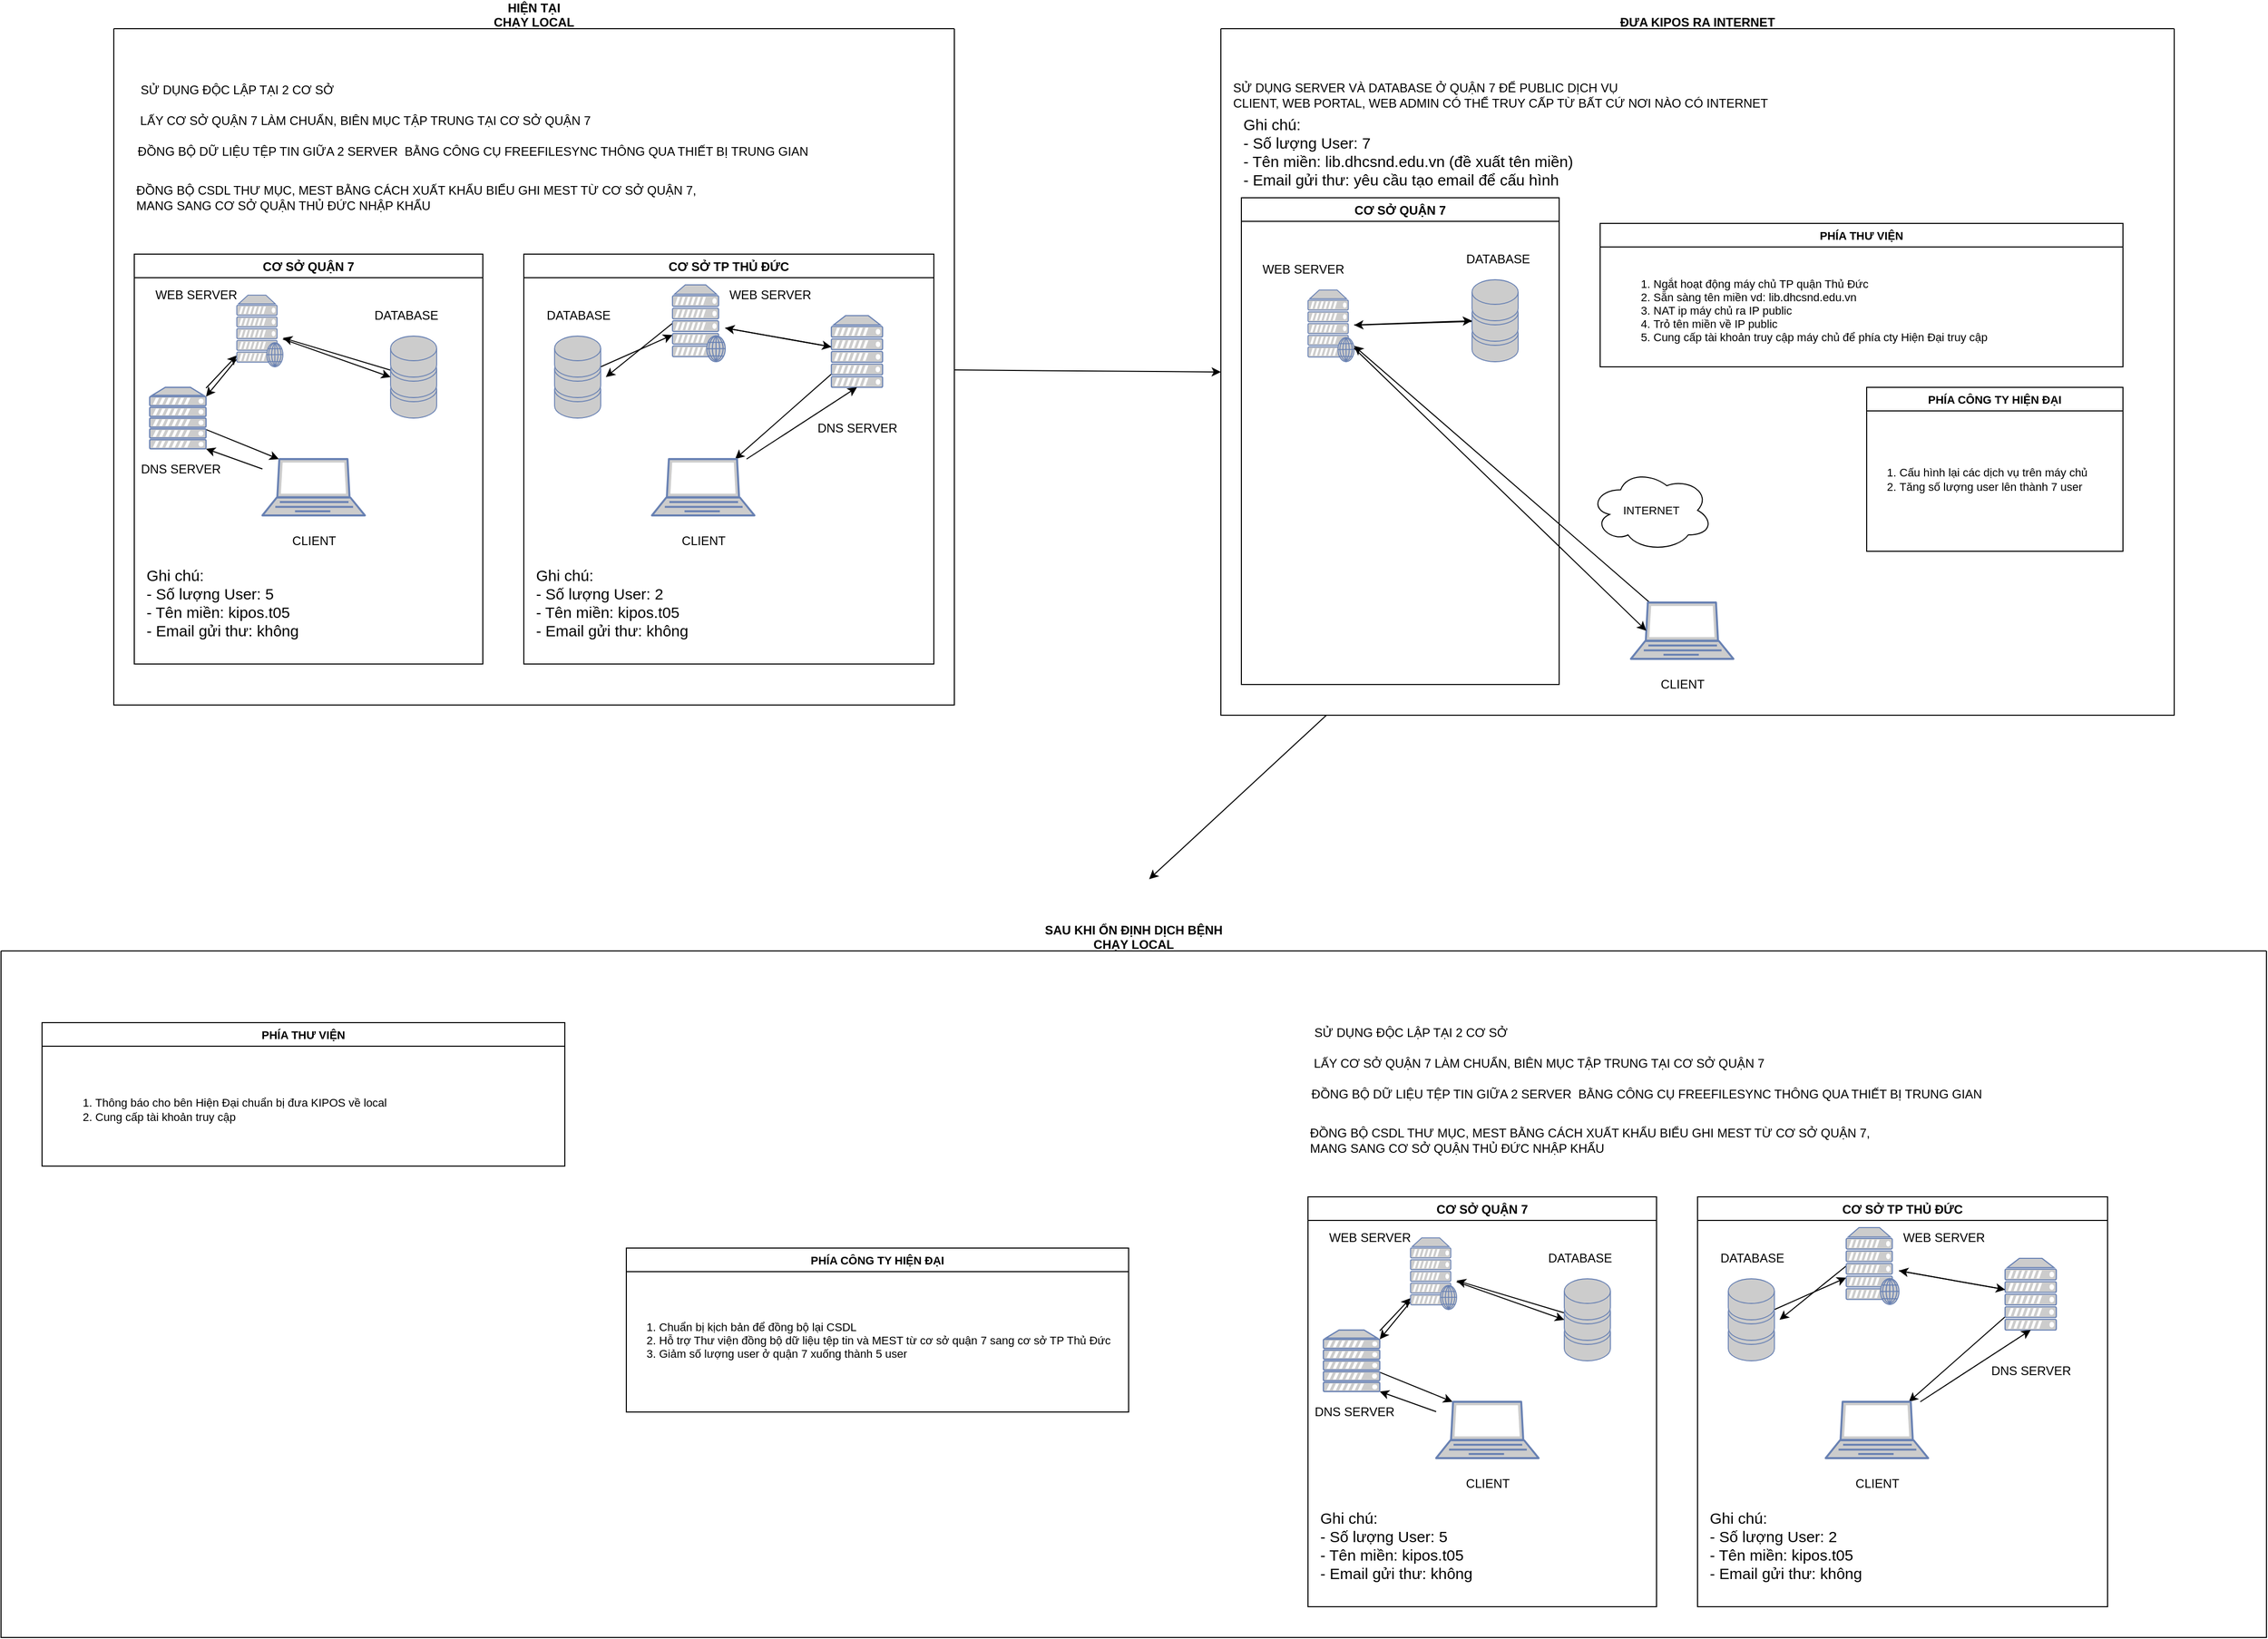 <mxfile version="14.9.0" type="github">
  <diagram name="Page-1" id="2a216829-ef6e-dabb-86c1-c78162f3ba2b">
    <mxGraphModel dx="1730" dy="965" grid="1" gridSize="10" guides="1" tooltips="1" connect="1" arrows="1" fold="1" page="1" pageScale="1" pageWidth="2336" pageHeight="1654" background="none" math="0" shadow="0">
      <root>
        <mxCell id="0" />
        <mxCell id="1" parent="0" />
        <mxCell id="NUjjfqa_huzqdR6QL24O-115" style="edgeStyle=none;rounded=0;orthogonalLoop=1;jettySize=auto;html=1;fontSize=11;entryX=0;entryY=0.5;entryDx=0;entryDy=0;" edge="1" parent="1" source="NUjjfqa_huzqdR6QL24O-2" target="NUjjfqa_huzqdR6QL24O-3">
          <mxGeometry relative="1" as="geometry">
            <mxPoint x="1170" y="530" as="targetPoint" />
          </mxGeometry>
        </mxCell>
        <mxCell id="NUjjfqa_huzqdR6QL24O-2" value="HIỆN TẠI&#xa;CHẠY LOCAL&#xa;&#xa;" style="swimlane;startSize=0;" vertex="1" parent="1">
          <mxGeometry x="140" y="70" width="820" height="660" as="geometry" />
        </mxCell>
        <mxCell id="NUjjfqa_huzqdR6QL24O-6" value="CƠ SỞ QUẬN 7" style="swimlane;" vertex="1" parent="NUjjfqa_huzqdR6QL24O-2">
          <mxGeometry x="20" y="220" width="340" height="400" as="geometry" />
        </mxCell>
        <mxCell id="NUjjfqa_huzqdR6QL24O-15" style="edgeStyle=none;rounded=0;orthogonalLoop=1;jettySize=auto;html=1;" edge="1" parent="NUjjfqa_huzqdR6QL24O-6" source="NUjjfqa_huzqdR6QL24O-9" target="NUjjfqa_huzqdR6QL24O-36">
          <mxGeometry relative="1" as="geometry" />
        </mxCell>
        <mxCell id="NUjjfqa_huzqdR6QL24O-9" value="" style="fontColor=#0066CC;verticalAlign=top;verticalLabelPosition=bottom;labelPosition=center;align=center;html=1;outlineConnect=0;fillColor=#CCCCCC;strokeColor=#6881B3;gradientColor=none;gradientDirection=north;strokeWidth=2;shape=mxgraph.networks.storage;" vertex="1" parent="NUjjfqa_huzqdR6QL24O-6">
          <mxGeometry x="250" y="80" width="45" height="80" as="geometry" />
        </mxCell>
        <mxCell id="NUjjfqa_huzqdR6QL24O-14" style="edgeStyle=none;rounded=0;orthogonalLoop=1;jettySize=auto;html=1;entryX=0;entryY=0.5;entryDx=0;entryDy=0;entryPerimeter=0;" edge="1" parent="NUjjfqa_huzqdR6QL24O-6" source="NUjjfqa_huzqdR6QL24O-36" target="NUjjfqa_huzqdR6QL24O-9">
          <mxGeometry relative="1" as="geometry" />
        </mxCell>
        <mxCell id="NUjjfqa_huzqdR6QL24O-16" style="edgeStyle=none;rounded=0;orthogonalLoop=1;jettySize=auto;html=1;entryX=0.16;entryY=0;entryDx=0;entryDy=0;entryPerimeter=0;" edge="1" parent="NUjjfqa_huzqdR6QL24O-6" source="NUjjfqa_huzqdR6QL24O-11" target="NUjjfqa_huzqdR6QL24O-13">
          <mxGeometry relative="1" as="geometry" />
        </mxCell>
        <mxCell id="NUjjfqa_huzqdR6QL24O-37" style="edgeStyle=none;rounded=0;orthogonalLoop=1;jettySize=auto;html=1;" edge="1" parent="NUjjfqa_huzqdR6QL24O-6" source="NUjjfqa_huzqdR6QL24O-11" target="NUjjfqa_huzqdR6QL24O-36">
          <mxGeometry relative="1" as="geometry" />
        </mxCell>
        <mxCell id="NUjjfqa_huzqdR6QL24O-11" value="" style="fontColor=#0066CC;verticalAlign=top;verticalLabelPosition=bottom;labelPosition=center;align=center;html=1;outlineConnect=0;fillColor=#CCCCCC;strokeColor=#6881B3;gradientColor=none;gradientDirection=north;strokeWidth=2;shape=mxgraph.networks.server;" vertex="1" parent="NUjjfqa_huzqdR6QL24O-6">
          <mxGeometry x="15" y="130" width="55" height="60" as="geometry" />
        </mxCell>
        <mxCell id="NUjjfqa_huzqdR6QL24O-17" style="edgeStyle=none;rounded=0;orthogonalLoop=1;jettySize=auto;html=1;entryX=1;entryY=1;entryDx=0;entryDy=0;entryPerimeter=0;" edge="1" parent="NUjjfqa_huzqdR6QL24O-6" source="NUjjfqa_huzqdR6QL24O-13" target="NUjjfqa_huzqdR6QL24O-11">
          <mxGeometry relative="1" as="geometry" />
        </mxCell>
        <mxCell id="NUjjfqa_huzqdR6QL24O-13" value="" style="fontColor=#0066CC;verticalAlign=top;verticalLabelPosition=bottom;labelPosition=center;align=center;html=1;outlineConnect=0;fillColor=#CCCCCC;strokeColor=#6881B3;gradientColor=none;gradientDirection=north;strokeWidth=2;shape=mxgraph.networks.laptop;" vertex="1" parent="NUjjfqa_huzqdR6QL24O-6">
          <mxGeometry x="125" y="200" width="100" height="55" as="geometry" />
        </mxCell>
        <mxCell id="NUjjfqa_huzqdR6QL24O-18" value="DNS SERVER" style="text;html=1;align=center;verticalAlign=middle;resizable=0;points=[];autosize=1;strokeColor=none;" vertex="1" parent="NUjjfqa_huzqdR6QL24O-6">
          <mxGeometry y="200" width="90" height="20" as="geometry" />
        </mxCell>
        <mxCell id="NUjjfqa_huzqdR6QL24O-19" value="DATABASE" style="text;html=1;align=center;verticalAlign=middle;resizable=0;points=[];autosize=1;strokeColor=none;" vertex="1" parent="NUjjfqa_huzqdR6QL24O-6">
          <mxGeometry x="225" y="50" width="80" height="20" as="geometry" />
        </mxCell>
        <mxCell id="NUjjfqa_huzqdR6QL24O-20" value="CLIENT" style="text;html=1;align=center;verticalAlign=middle;resizable=0;points=[];autosize=1;strokeColor=none;" vertex="1" parent="NUjjfqa_huzqdR6QL24O-6">
          <mxGeometry x="145" y="270" width="60" height="20" as="geometry" />
        </mxCell>
        <mxCell id="NUjjfqa_huzqdR6QL24O-21" value="&lt;font style=&quot;font-size: 15px&quot;&gt;Ghi chú:&lt;br&gt;- Số lượng User: 5&lt;br&gt;- Tên miền: kipos.t05&lt;br&gt;- Email gửi thư: không&lt;/font&gt;" style="text;html=1;align=left;verticalAlign=middle;resizable=0;points=[];autosize=1;strokeColor=none;" vertex="1" parent="NUjjfqa_huzqdR6QL24O-6">
          <mxGeometry x="10" y="310" width="160" height="60" as="geometry" />
        </mxCell>
        <mxCell id="NUjjfqa_huzqdR6QL24O-38" style="edgeStyle=none;rounded=0;orthogonalLoop=1;jettySize=auto;html=1;entryX=1;entryY=0.15;entryDx=0;entryDy=0;entryPerimeter=0;" edge="1" parent="NUjjfqa_huzqdR6QL24O-6" source="NUjjfqa_huzqdR6QL24O-36" target="NUjjfqa_huzqdR6QL24O-11">
          <mxGeometry relative="1" as="geometry" />
        </mxCell>
        <mxCell id="NUjjfqa_huzqdR6QL24O-36" value="" style="fontColor=#0066CC;verticalAlign=top;verticalLabelPosition=bottom;labelPosition=center;align=center;html=1;outlineConnect=0;fillColor=#CCCCCC;strokeColor=#6881B3;gradientColor=none;gradientDirection=north;strokeWidth=2;shape=mxgraph.networks.web_server;" vertex="1" parent="NUjjfqa_huzqdR6QL24O-6">
          <mxGeometry x="100" y="40" width="45" height="70" as="geometry" />
        </mxCell>
        <mxCell id="NUjjfqa_huzqdR6QL24O-39" value="WEB SERVER" style="text;html=1;align=center;verticalAlign=middle;resizable=0;points=[];autosize=1;strokeColor=none;" vertex="1" parent="NUjjfqa_huzqdR6QL24O-6">
          <mxGeometry x="10" y="30" width="100" height="20" as="geometry" />
        </mxCell>
        <mxCell id="NUjjfqa_huzqdR6QL24O-22" value="CƠ SỞ TP THỦ ĐỨC" style="swimlane;" vertex="1" parent="NUjjfqa_huzqdR6QL24O-2">
          <mxGeometry x="400" y="220" width="400" height="400" as="geometry" />
        </mxCell>
        <mxCell id="NUjjfqa_huzqdR6QL24O-34" style="edgeStyle=none;rounded=0;orthogonalLoop=1;jettySize=auto;html=1;" edge="1" parent="NUjjfqa_huzqdR6QL24O-22" source="NUjjfqa_huzqdR6QL24O-24" target="NUjjfqa_huzqdR6QL24O-41">
          <mxGeometry relative="1" as="geometry" />
        </mxCell>
        <mxCell id="NUjjfqa_huzqdR6QL24O-24" value="" style="fontColor=#0066CC;verticalAlign=top;verticalLabelPosition=bottom;labelPosition=center;align=center;html=1;outlineConnect=0;fillColor=#CCCCCC;strokeColor=#6881B3;gradientColor=none;gradientDirection=north;strokeWidth=2;shape=mxgraph.networks.storage;" vertex="1" parent="NUjjfqa_huzqdR6QL24O-22">
          <mxGeometry x="30" y="80" width="45" height="80" as="geometry" />
        </mxCell>
        <mxCell id="NUjjfqa_huzqdR6QL24O-25" style="edgeStyle=none;rounded=0;orthogonalLoop=1;jettySize=auto;html=1;exitX=0;exitY=0.5;exitDx=0;exitDy=0;exitPerimeter=0;" edge="1" parent="NUjjfqa_huzqdR6QL24O-22" source="NUjjfqa_huzqdR6QL24O-41">
          <mxGeometry relative="1" as="geometry">
            <mxPoint x="80" y="120" as="targetPoint" />
          </mxGeometry>
        </mxCell>
        <mxCell id="NUjjfqa_huzqdR6QL24O-26" style="edgeStyle=none;rounded=0;orthogonalLoop=1;jettySize=auto;html=1;" edge="1" parent="NUjjfqa_huzqdR6QL24O-22" source="NUjjfqa_huzqdR6QL24O-27" target="NUjjfqa_huzqdR6QL24O-29">
          <mxGeometry relative="1" as="geometry" />
        </mxCell>
        <mxCell id="NUjjfqa_huzqdR6QL24O-43" style="edgeStyle=none;rounded=0;orthogonalLoop=1;jettySize=auto;html=1;" edge="1" parent="NUjjfqa_huzqdR6QL24O-22" source="NUjjfqa_huzqdR6QL24O-27" target="NUjjfqa_huzqdR6QL24O-41">
          <mxGeometry relative="1" as="geometry" />
        </mxCell>
        <mxCell id="NUjjfqa_huzqdR6QL24O-27" value="" style="fontColor=#0066CC;verticalAlign=top;verticalLabelPosition=bottom;labelPosition=center;align=center;html=1;outlineConnect=0;fillColor=#CCCCCC;strokeColor=#6881B3;gradientColor=none;gradientDirection=north;strokeWidth=2;shape=mxgraph.networks.server;" vertex="1" parent="NUjjfqa_huzqdR6QL24O-22">
          <mxGeometry x="300" y="60" width="50" height="70" as="geometry" />
        </mxCell>
        <mxCell id="NUjjfqa_huzqdR6QL24O-28" style="edgeStyle=none;rounded=0;orthogonalLoop=1;jettySize=auto;html=1;entryX=0.5;entryY=1;entryDx=0;entryDy=0;entryPerimeter=0;" edge="1" parent="NUjjfqa_huzqdR6QL24O-22" source="NUjjfqa_huzqdR6QL24O-29" target="NUjjfqa_huzqdR6QL24O-27">
          <mxGeometry relative="1" as="geometry" />
        </mxCell>
        <mxCell id="NUjjfqa_huzqdR6QL24O-29" value="" style="fontColor=#0066CC;verticalAlign=top;verticalLabelPosition=bottom;labelPosition=center;align=center;html=1;outlineConnect=0;fillColor=#CCCCCC;strokeColor=#6881B3;gradientColor=none;gradientDirection=north;strokeWidth=2;shape=mxgraph.networks.laptop;" vertex="1" parent="NUjjfqa_huzqdR6QL24O-22">
          <mxGeometry x="125" y="200" width="100" height="55" as="geometry" />
        </mxCell>
        <mxCell id="NUjjfqa_huzqdR6QL24O-30" value="DNS SERVER" style="text;html=1;align=center;verticalAlign=middle;resizable=0;points=[];autosize=1;strokeColor=none;" vertex="1" parent="NUjjfqa_huzqdR6QL24O-22">
          <mxGeometry x="280" y="160" width="90" height="20" as="geometry" />
        </mxCell>
        <mxCell id="NUjjfqa_huzqdR6QL24O-31" value="DATABASE" style="text;html=1;align=center;verticalAlign=middle;resizable=0;points=[];autosize=1;strokeColor=none;" vertex="1" parent="NUjjfqa_huzqdR6QL24O-22">
          <mxGeometry x="12.5" y="50" width="80" height="20" as="geometry" />
        </mxCell>
        <mxCell id="NUjjfqa_huzqdR6QL24O-32" value="CLIENT" style="text;html=1;align=center;verticalAlign=middle;resizable=0;points=[];autosize=1;strokeColor=none;" vertex="1" parent="NUjjfqa_huzqdR6QL24O-22">
          <mxGeometry x="145" y="270" width="60" height="20" as="geometry" />
        </mxCell>
        <mxCell id="NUjjfqa_huzqdR6QL24O-33" value="&lt;font style=&quot;font-size: 15px&quot;&gt;Ghi chú:&lt;br&gt;- Số lượng User: 2&lt;br&gt;- Tên miền: kipos.t05&lt;br&gt;- Email gửi thư: không&lt;/font&gt;" style="text;html=1;align=left;verticalAlign=middle;resizable=0;points=[];autosize=1;strokeColor=none;" vertex="1" parent="NUjjfqa_huzqdR6QL24O-22">
          <mxGeometry x="10" y="310" width="160" height="60" as="geometry" />
        </mxCell>
        <mxCell id="NUjjfqa_huzqdR6QL24O-42" style="edgeStyle=none;rounded=0;orthogonalLoop=1;jettySize=auto;html=1;" edge="1" parent="NUjjfqa_huzqdR6QL24O-22" source="NUjjfqa_huzqdR6QL24O-41" target="NUjjfqa_huzqdR6QL24O-27">
          <mxGeometry relative="1" as="geometry" />
        </mxCell>
        <mxCell id="NUjjfqa_huzqdR6QL24O-41" value="" style="fontColor=#0066CC;verticalAlign=top;verticalLabelPosition=bottom;labelPosition=center;align=center;html=1;outlineConnect=0;fillColor=#CCCCCC;strokeColor=#6881B3;gradientColor=none;gradientDirection=north;strokeWidth=2;shape=mxgraph.networks.web_server;" vertex="1" parent="NUjjfqa_huzqdR6QL24O-22">
          <mxGeometry x="145" y="30" width="51.5" height="75" as="geometry" />
        </mxCell>
        <mxCell id="NUjjfqa_huzqdR6QL24O-44" value="WEB SERVER" style="text;html=1;align=center;verticalAlign=middle;resizable=0;points=[];autosize=1;strokeColor=none;" vertex="1" parent="NUjjfqa_huzqdR6QL24O-22">
          <mxGeometry x="190" y="30" width="100" height="20" as="geometry" />
        </mxCell>
        <mxCell id="NUjjfqa_huzqdR6QL24O-35" value="SỬ DỤNG ĐỘC LẬP TẠI 2 CƠ SỞ" style="text;html=1;align=center;verticalAlign=middle;resizable=0;points=[];autosize=1;strokeColor=none;" vertex="1" parent="NUjjfqa_huzqdR6QL24O-2">
          <mxGeometry x="20" y="50" width="200" height="20" as="geometry" />
        </mxCell>
        <mxCell id="NUjjfqa_huzqdR6QL24O-45" value="ĐỒNG BỘ DỮ LIỆU TỆP TIN GIỮA 2 SERVER&amp;nbsp; BẰNG CÔNG CỤ FREEFILESYNC THÔNG QUA THIẾT BỊ TRUNG GIAN" style="text;html=1;align=center;verticalAlign=middle;resizable=0;points=[];autosize=1;strokeColor=none;" vertex="1" parent="NUjjfqa_huzqdR6QL24O-2">
          <mxGeometry x="15" y="110" width="670" height="20" as="geometry" />
        </mxCell>
        <mxCell id="NUjjfqa_huzqdR6QL24O-49" value="LẤY CƠ SỞ QUẬN 7 LÀM CHUẨN, BIÊN MỤC TẬP TRUNG TẠI CƠ SỞ QUẬN 7" style="text;html=1;align=center;verticalAlign=middle;resizable=0;points=[];autosize=1;strokeColor=none;" vertex="1" parent="NUjjfqa_huzqdR6QL24O-2">
          <mxGeometry x="20" y="80" width="450" height="20" as="geometry" />
        </mxCell>
        <mxCell id="NUjjfqa_huzqdR6QL24O-46" value="ĐỒNG BỘ CSDL THƯ MỤC, MEST BẰNG CÁCH XUẤT KHẨU BIỂU GHI MEST TỪ CƠ SỞ QUẬN 7,&lt;br&gt;MANG SANG CƠ SỞ QUẬN THỦ ĐỨC NHẬP KHẨU" style="text;html=1;align=left;verticalAlign=middle;resizable=0;points=[];autosize=1;strokeColor=none;" vertex="1" parent="NUjjfqa_huzqdR6QL24O-2">
          <mxGeometry x="20" y="150" width="560" height="30" as="geometry" />
        </mxCell>
        <mxCell id="NUjjfqa_huzqdR6QL24O-116" style="edgeStyle=none;rounded=0;orthogonalLoop=1;jettySize=auto;html=1;fontSize=11;" edge="1" parent="1" source="NUjjfqa_huzqdR6QL24O-3">
          <mxGeometry relative="1" as="geometry">
            <mxPoint x="1150" y="900" as="targetPoint" />
          </mxGeometry>
        </mxCell>
        <mxCell id="NUjjfqa_huzqdR6QL24O-3" value="ĐƯA KIPOS RA INTERNET&#xa;" style="swimlane;startSize=0;" vertex="1" parent="1">
          <mxGeometry x="1220" y="70" width="930" height="670" as="geometry" />
        </mxCell>
        <mxCell id="NUjjfqa_huzqdR6QL24O-50" value="SỬ DỤNG SERVER VÀ DATABASE Ở QUẬN 7 ĐỂ PUBLIC DỊCH VỤ&lt;br&gt;CLIENT, WEB PORTAL, WEB ADMIN CÓ THỂ TRUY CẤP TỪ BẤT CỨ NƠI NÀO CÓ INTERNET" style="text;html=1;align=left;verticalAlign=middle;resizable=0;points=[];autosize=1;strokeColor=none;" vertex="1" parent="NUjjfqa_huzqdR6QL24O-3">
          <mxGeometry x="10" y="50" width="540" height="30" as="geometry" />
        </mxCell>
        <mxCell id="NUjjfqa_huzqdR6QL24O-51" value="CƠ SỞ QUẬN 7" style="swimlane;" vertex="1" parent="NUjjfqa_huzqdR6QL24O-3">
          <mxGeometry x="20" y="165" width="310" height="475" as="geometry" />
        </mxCell>
        <mxCell id="NUjjfqa_huzqdR6QL24O-52" style="edgeStyle=none;rounded=0;orthogonalLoop=1;jettySize=auto;html=1;" edge="1" parent="NUjjfqa_huzqdR6QL24O-51" source="NUjjfqa_huzqdR6QL24O-53" target="NUjjfqa_huzqdR6QL24O-65">
          <mxGeometry relative="1" as="geometry" />
        </mxCell>
        <mxCell id="NUjjfqa_huzqdR6QL24O-53" value="" style="fontColor=#0066CC;verticalAlign=top;verticalLabelPosition=bottom;labelPosition=center;align=center;html=1;outlineConnect=0;fillColor=#CCCCCC;strokeColor=#6881B3;gradientColor=none;gradientDirection=north;strokeWidth=2;shape=mxgraph.networks.storage;" vertex="1" parent="NUjjfqa_huzqdR6QL24O-51">
          <mxGeometry x="225" y="80" width="45" height="80" as="geometry" />
        </mxCell>
        <mxCell id="NUjjfqa_huzqdR6QL24O-54" style="edgeStyle=none;rounded=0;orthogonalLoop=1;jettySize=auto;html=1;entryX=0;entryY=0.5;entryDx=0;entryDy=0;entryPerimeter=0;" edge="1" parent="NUjjfqa_huzqdR6QL24O-51" source="NUjjfqa_huzqdR6QL24O-65" target="NUjjfqa_huzqdR6QL24O-53">
          <mxGeometry relative="1" as="geometry" />
        </mxCell>
        <mxCell id="NUjjfqa_huzqdR6QL24O-61" value="DATABASE" style="text;html=1;align=center;verticalAlign=middle;resizable=0;points=[];autosize=1;strokeColor=none;" vertex="1" parent="NUjjfqa_huzqdR6QL24O-51">
          <mxGeometry x="210" y="50" width="80" height="20" as="geometry" />
        </mxCell>
        <mxCell id="NUjjfqa_huzqdR6QL24O-65" value="" style="fontColor=#0066CC;verticalAlign=top;verticalLabelPosition=bottom;labelPosition=center;align=center;html=1;outlineConnect=0;fillColor=#CCCCCC;strokeColor=#6881B3;gradientColor=none;gradientDirection=north;strokeWidth=2;shape=mxgraph.networks.web_server;" vertex="1" parent="NUjjfqa_huzqdR6QL24O-51">
          <mxGeometry x="65" y="90" width="45" height="70" as="geometry" />
        </mxCell>
        <mxCell id="NUjjfqa_huzqdR6QL24O-66" value="WEB SERVER" style="text;html=1;align=center;verticalAlign=middle;resizable=0;points=[];autosize=1;strokeColor=none;" vertex="1" parent="NUjjfqa_huzqdR6QL24O-51">
          <mxGeometry x="10" y="60" width="100" height="20" as="geometry" />
        </mxCell>
        <mxCell id="NUjjfqa_huzqdR6QL24O-162" style="edgeStyle=none;rounded=0;orthogonalLoop=1;jettySize=auto;html=1;fontSize=11;" edge="1" parent="NUjjfqa_huzqdR6QL24O-3" source="NUjjfqa_huzqdR6QL24O-59" target="NUjjfqa_huzqdR6QL24O-65">
          <mxGeometry relative="1" as="geometry" />
        </mxCell>
        <mxCell id="NUjjfqa_huzqdR6QL24O-59" value="" style="fontColor=#0066CC;verticalAlign=top;verticalLabelPosition=bottom;labelPosition=center;align=center;html=1;outlineConnect=0;fillColor=#CCCCCC;strokeColor=#6881B3;gradientColor=none;gradientDirection=north;strokeWidth=2;shape=mxgraph.networks.laptop;" vertex="1" parent="NUjjfqa_huzqdR6QL24O-3">
          <mxGeometry x="400" y="560" width="100" height="55" as="geometry" />
        </mxCell>
        <mxCell id="NUjjfqa_huzqdR6QL24O-62" value="CLIENT" style="text;html=1;align=center;verticalAlign=middle;resizable=0;points=[];autosize=1;strokeColor=none;" vertex="1" parent="NUjjfqa_huzqdR6QL24O-3">
          <mxGeometry x="420" y="630" width="60" height="20" as="geometry" />
        </mxCell>
        <mxCell id="NUjjfqa_huzqdR6QL24O-63" value="&lt;font style=&quot;font-size: 15px&quot;&gt;Ghi chú:&lt;br&gt;- Số lượng User: 7&lt;br&gt;- Tên miền: lib.dhcsnd.edu.vn (đề xuất tên miền)&lt;br&gt;- Email gửi thư: yêu cầu tạo email để cấu hình&lt;/font&gt;" style="text;html=1;align=left;verticalAlign=middle;resizable=0;points=[];autosize=1;strokeColor=none;" vertex="1" parent="NUjjfqa_huzqdR6QL24O-3">
          <mxGeometry x="20" y="90" width="340" height="60" as="geometry" />
        </mxCell>
        <mxCell id="NUjjfqa_huzqdR6QL24O-87" value="PHÍA THƯ VIỆN" style="swimlane;fontSize=11;" vertex="1" parent="NUjjfqa_huzqdR6QL24O-3">
          <mxGeometry x="370" y="190" width="510" height="140" as="geometry" />
        </mxCell>
        <mxCell id="NUjjfqa_huzqdR6QL24O-88" value="&lt;ol&gt;&lt;li&gt;Ngắt hoạt động máy chủ TP quận Thủ Đức&lt;/li&gt;&lt;li&gt;Sẵn sàng tên miền vd: lib.dhcsnd.edu.vn&lt;/li&gt;&lt;li&gt;NAT ip máy chủ ra IP public&lt;/li&gt;&lt;li&gt;Trỏ tên miền về IP public&lt;/li&gt;&lt;li&gt;Cung cấp tài khoản truy cập máy chủ để phía cty Hiện Đại truy cập&lt;/li&gt;&lt;/ol&gt;" style="text;html=1;align=left;verticalAlign=middle;resizable=0;points=[];autosize=1;strokeColor=none;fontSize=11;" vertex="1" parent="NUjjfqa_huzqdR6QL24O-87">
          <mxGeometry x="10" y="40" width="380" height="90" as="geometry" />
        </mxCell>
        <mxCell id="NUjjfqa_huzqdR6QL24O-114" value="INTERNET" style="ellipse;shape=cloud;whiteSpace=wrap;html=1;fontSize=11;" vertex="1" parent="NUjjfqa_huzqdR6QL24O-3">
          <mxGeometry x="360" y="430" width="120" height="80" as="geometry" />
        </mxCell>
        <mxCell id="NUjjfqa_huzqdR6QL24O-110" value="PHÍA CÔNG TY HIỆN ĐẠI" style="swimlane;fontSize=11;" vertex="1" parent="NUjjfqa_huzqdR6QL24O-3">
          <mxGeometry x="630" y="350" width="250" height="160" as="geometry" />
        </mxCell>
        <mxCell id="NUjjfqa_huzqdR6QL24O-112" value="" style="group" vertex="1" connectable="0" parent="NUjjfqa_huzqdR6QL24O-110">
          <mxGeometry x="-20" y="20" width="250" height="140" as="geometry" />
        </mxCell>
        <mxCell id="NUjjfqa_huzqdR6QL24O-111" value="&lt;ol&gt;&lt;li&gt;Cấu hình lại các dịch vụ trên máy chủ&lt;/li&gt;&lt;li&gt;Tăng số lượng user lên thành 7 user&lt;/li&gt;&lt;/ol&gt;" style="text;html=1;align=left;verticalAlign=middle;resizable=0;points=[];autosize=1;strokeColor=none;fontSize=11;" vertex="1" parent="NUjjfqa_huzqdR6QL24O-112">
          <mxGeometry x="10" y="45" width="240" height="50" as="geometry" />
        </mxCell>
        <mxCell id="NUjjfqa_huzqdR6QL24O-161" style="edgeStyle=none;rounded=0;orthogonalLoop=1;jettySize=auto;html=1;entryX=0.15;entryY=0.5;entryDx=0;entryDy=0;entryPerimeter=0;fontSize=11;" edge="1" parent="NUjjfqa_huzqdR6QL24O-3" source="NUjjfqa_huzqdR6QL24O-65" target="NUjjfqa_huzqdR6QL24O-59">
          <mxGeometry relative="1" as="geometry" />
        </mxCell>
        <mxCell id="NUjjfqa_huzqdR6QL24O-4" value="SAU KHI ỔN ĐỊNH DỊCH BỆNH&#xa;CHẠY LOCAL&#xa;&#xa;" style="swimlane;startSize=0;" vertex="1" parent="1">
          <mxGeometry x="30" y="970" width="2210" height="670" as="geometry" />
        </mxCell>
        <mxCell id="NUjjfqa_huzqdR6QL24O-117" value="CƠ SỞ QUẬN 7" style="swimlane;" vertex="1" parent="NUjjfqa_huzqdR6QL24O-4">
          <mxGeometry x="1275" y="240" width="340" height="400" as="geometry" />
        </mxCell>
        <mxCell id="NUjjfqa_huzqdR6QL24O-118" style="edgeStyle=none;rounded=0;orthogonalLoop=1;jettySize=auto;html=1;" edge="1" parent="NUjjfqa_huzqdR6QL24O-117" source="NUjjfqa_huzqdR6QL24O-119" target="NUjjfqa_huzqdR6QL24O-131">
          <mxGeometry relative="1" as="geometry" />
        </mxCell>
        <mxCell id="NUjjfqa_huzqdR6QL24O-119" value="" style="fontColor=#0066CC;verticalAlign=top;verticalLabelPosition=bottom;labelPosition=center;align=center;html=1;outlineConnect=0;fillColor=#CCCCCC;strokeColor=#6881B3;gradientColor=none;gradientDirection=north;strokeWidth=2;shape=mxgraph.networks.storage;" vertex="1" parent="NUjjfqa_huzqdR6QL24O-117">
          <mxGeometry x="250" y="80" width="45" height="80" as="geometry" />
        </mxCell>
        <mxCell id="NUjjfqa_huzqdR6QL24O-120" style="edgeStyle=none;rounded=0;orthogonalLoop=1;jettySize=auto;html=1;entryX=0;entryY=0.5;entryDx=0;entryDy=0;entryPerimeter=0;" edge="1" parent="NUjjfqa_huzqdR6QL24O-117" source="NUjjfqa_huzqdR6QL24O-131" target="NUjjfqa_huzqdR6QL24O-119">
          <mxGeometry relative="1" as="geometry" />
        </mxCell>
        <mxCell id="NUjjfqa_huzqdR6QL24O-121" style="edgeStyle=none;rounded=0;orthogonalLoop=1;jettySize=auto;html=1;entryX=0.16;entryY=0;entryDx=0;entryDy=0;entryPerimeter=0;" edge="1" parent="NUjjfqa_huzqdR6QL24O-117" source="NUjjfqa_huzqdR6QL24O-123" target="NUjjfqa_huzqdR6QL24O-125">
          <mxGeometry relative="1" as="geometry" />
        </mxCell>
        <mxCell id="NUjjfqa_huzqdR6QL24O-122" style="edgeStyle=none;rounded=0;orthogonalLoop=1;jettySize=auto;html=1;" edge="1" parent="NUjjfqa_huzqdR6QL24O-117" source="NUjjfqa_huzqdR6QL24O-123" target="NUjjfqa_huzqdR6QL24O-131">
          <mxGeometry relative="1" as="geometry" />
        </mxCell>
        <mxCell id="NUjjfqa_huzqdR6QL24O-123" value="" style="fontColor=#0066CC;verticalAlign=top;verticalLabelPosition=bottom;labelPosition=center;align=center;html=1;outlineConnect=0;fillColor=#CCCCCC;strokeColor=#6881B3;gradientColor=none;gradientDirection=north;strokeWidth=2;shape=mxgraph.networks.server;" vertex="1" parent="NUjjfqa_huzqdR6QL24O-117">
          <mxGeometry x="15" y="130" width="55" height="60" as="geometry" />
        </mxCell>
        <mxCell id="NUjjfqa_huzqdR6QL24O-124" style="edgeStyle=none;rounded=0;orthogonalLoop=1;jettySize=auto;html=1;entryX=1;entryY=1;entryDx=0;entryDy=0;entryPerimeter=0;" edge="1" parent="NUjjfqa_huzqdR6QL24O-117" source="NUjjfqa_huzqdR6QL24O-125" target="NUjjfqa_huzqdR6QL24O-123">
          <mxGeometry relative="1" as="geometry" />
        </mxCell>
        <mxCell id="NUjjfqa_huzqdR6QL24O-125" value="" style="fontColor=#0066CC;verticalAlign=top;verticalLabelPosition=bottom;labelPosition=center;align=center;html=1;outlineConnect=0;fillColor=#CCCCCC;strokeColor=#6881B3;gradientColor=none;gradientDirection=north;strokeWidth=2;shape=mxgraph.networks.laptop;" vertex="1" parent="NUjjfqa_huzqdR6QL24O-117">
          <mxGeometry x="125" y="200" width="100" height="55" as="geometry" />
        </mxCell>
        <mxCell id="NUjjfqa_huzqdR6QL24O-126" value="DNS SERVER" style="text;html=1;align=center;verticalAlign=middle;resizable=0;points=[];autosize=1;strokeColor=none;" vertex="1" parent="NUjjfqa_huzqdR6QL24O-117">
          <mxGeometry y="200" width="90" height="20" as="geometry" />
        </mxCell>
        <mxCell id="NUjjfqa_huzqdR6QL24O-127" value="DATABASE" style="text;html=1;align=center;verticalAlign=middle;resizable=0;points=[];autosize=1;strokeColor=none;" vertex="1" parent="NUjjfqa_huzqdR6QL24O-117">
          <mxGeometry x="225" y="50" width="80" height="20" as="geometry" />
        </mxCell>
        <mxCell id="NUjjfqa_huzqdR6QL24O-128" value="CLIENT" style="text;html=1;align=center;verticalAlign=middle;resizable=0;points=[];autosize=1;strokeColor=none;" vertex="1" parent="NUjjfqa_huzqdR6QL24O-117">
          <mxGeometry x="145" y="270" width="60" height="20" as="geometry" />
        </mxCell>
        <mxCell id="NUjjfqa_huzqdR6QL24O-129" value="&lt;font style=&quot;font-size: 15px&quot;&gt;Ghi chú:&lt;br&gt;- Số lượng User: 5&lt;br&gt;- Tên miền: kipos.t05&lt;br&gt;- Email gửi thư: không&lt;/font&gt;" style="text;html=1;align=left;verticalAlign=middle;resizable=0;points=[];autosize=1;strokeColor=none;" vertex="1" parent="NUjjfqa_huzqdR6QL24O-117">
          <mxGeometry x="10" y="310" width="160" height="60" as="geometry" />
        </mxCell>
        <mxCell id="NUjjfqa_huzqdR6QL24O-130" style="edgeStyle=none;rounded=0;orthogonalLoop=1;jettySize=auto;html=1;entryX=1;entryY=0.15;entryDx=0;entryDy=0;entryPerimeter=0;" edge="1" parent="NUjjfqa_huzqdR6QL24O-117" source="NUjjfqa_huzqdR6QL24O-131" target="NUjjfqa_huzqdR6QL24O-123">
          <mxGeometry relative="1" as="geometry" />
        </mxCell>
        <mxCell id="NUjjfqa_huzqdR6QL24O-131" value="" style="fontColor=#0066CC;verticalAlign=top;verticalLabelPosition=bottom;labelPosition=center;align=center;html=1;outlineConnect=0;fillColor=#CCCCCC;strokeColor=#6881B3;gradientColor=none;gradientDirection=north;strokeWidth=2;shape=mxgraph.networks.web_server;" vertex="1" parent="NUjjfqa_huzqdR6QL24O-117">
          <mxGeometry x="100" y="40" width="45" height="70" as="geometry" />
        </mxCell>
        <mxCell id="NUjjfqa_huzqdR6QL24O-132" value="WEB SERVER" style="text;html=1;align=center;verticalAlign=middle;resizable=0;points=[];autosize=1;strokeColor=none;" vertex="1" parent="NUjjfqa_huzqdR6QL24O-117">
          <mxGeometry x="10" y="30" width="100" height="20" as="geometry" />
        </mxCell>
        <mxCell id="NUjjfqa_huzqdR6QL24O-133" value="CƠ SỞ TP THỦ ĐỨC" style="swimlane;" vertex="1" parent="NUjjfqa_huzqdR6QL24O-4">
          <mxGeometry x="1655" y="240" width="400" height="400" as="geometry" />
        </mxCell>
        <mxCell id="NUjjfqa_huzqdR6QL24O-134" style="edgeStyle=none;rounded=0;orthogonalLoop=1;jettySize=auto;html=1;" edge="1" parent="NUjjfqa_huzqdR6QL24O-133" source="NUjjfqa_huzqdR6QL24O-135" target="NUjjfqa_huzqdR6QL24O-147">
          <mxGeometry relative="1" as="geometry" />
        </mxCell>
        <mxCell id="NUjjfqa_huzqdR6QL24O-135" value="" style="fontColor=#0066CC;verticalAlign=top;verticalLabelPosition=bottom;labelPosition=center;align=center;html=1;outlineConnect=0;fillColor=#CCCCCC;strokeColor=#6881B3;gradientColor=none;gradientDirection=north;strokeWidth=2;shape=mxgraph.networks.storage;" vertex="1" parent="NUjjfqa_huzqdR6QL24O-133">
          <mxGeometry x="30" y="80" width="45" height="80" as="geometry" />
        </mxCell>
        <mxCell id="NUjjfqa_huzqdR6QL24O-136" style="edgeStyle=none;rounded=0;orthogonalLoop=1;jettySize=auto;html=1;exitX=0;exitY=0.5;exitDx=0;exitDy=0;exitPerimeter=0;" edge="1" parent="NUjjfqa_huzqdR6QL24O-133" source="NUjjfqa_huzqdR6QL24O-147">
          <mxGeometry relative="1" as="geometry">
            <mxPoint x="80" y="120" as="targetPoint" />
          </mxGeometry>
        </mxCell>
        <mxCell id="NUjjfqa_huzqdR6QL24O-137" style="edgeStyle=none;rounded=0;orthogonalLoop=1;jettySize=auto;html=1;" edge="1" parent="NUjjfqa_huzqdR6QL24O-133" source="NUjjfqa_huzqdR6QL24O-139" target="NUjjfqa_huzqdR6QL24O-141">
          <mxGeometry relative="1" as="geometry" />
        </mxCell>
        <mxCell id="NUjjfqa_huzqdR6QL24O-138" style="edgeStyle=none;rounded=0;orthogonalLoop=1;jettySize=auto;html=1;" edge="1" parent="NUjjfqa_huzqdR6QL24O-133" source="NUjjfqa_huzqdR6QL24O-139" target="NUjjfqa_huzqdR6QL24O-147">
          <mxGeometry relative="1" as="geometry" />
        </mxCell>
        <mxCell id="NUjjfqa_huzqdR6QL24O-139" value="" style="fontColor=#0066CC;verticalAlign=top;verticalLabelPosition=bottom;labelPosition=center;align=center;html=1;outlineConnect=0;fillColor=#CCCCCC;strokeColor=#6881B3;gradientColor=none;gradientDirection=north;strokeWidth=2;shape=mxgraph.networks.server;" vertex="1" parent="NUjjfqa_huzqdR6QL24O-133">
          <mxGeometry x="300" y="60" width="50" height="70" as="geometry" />
        </mxCell>
        <mxCell id="NUjjfqa_huzqdR6QL24O-140" style="edgeStyle=none;rounded=0;orthogonalLoop=1;jettySize=auto;html=1;entryX=0.5;entryY=1;entryDx=0;entryDy=0;entryPerimeter=0;" edge="1" parent="NUjjfqa_huzqdR6QL24O-133" source="NUjjfqa_huzqdR6QL24O-141" target="NUjjfqa_huzqdR6QL24O-139">
          <mxGeometry relative="1" as="geometry" />
        </mxCell>
        <mxCell id="NUjjfqa_huzqdR6QL24O-141" value="" style="fontColor=#0066CC;verticalAlign=top;verticalLabelPosition=bottom;labelPosition=center;align=center;html=1;outlineConnect=0;fillColor=#CCCCCC;strokeColor=#6881B3;gradientColor=none;gradientDirection=north;strokeWidth=2;shape=mxgraph.networks.laptop;" vertex="1" parent="NUjjfqa_huzqdR6QL24O-133">
          <mxGeometry x="125" y="200" width="100" height="55" as="geometry" />
        </mxCell>
        <mxCell id="NUjjfqa_huzqdR6QL24O-142" value="DNS SERVER" style="text;html=1;align=center;verticalAlign=middle;resizable=0;points=[];autosize=1;strokeColor=none;" vertex="1" parent="NUjjfqa_huzqdR6QL24O-133">
          <mxGeometry x="280" y="160" width="90" height="20" as="geometry" />
        </mxCell>
        <mxCell id="NUjjfqa_huzqdR6QL24O-143" value="DATABASE" style="text;html=1;align=center;verticalAlign=middle;resizable=0;points=[];autosize=1;strokeColor=none;" vertex="1" parent="NUjjfqa_huzqdR6QL24O-133">
          <mxGeometry x="12.5" y="50" width="80" height="20" as="geometry" />
        </mxCell>
        <mxCell id="NUjjfqa_huzqdR6QL24O-144" value="CLIENT" style="text;html=1;align=center;verticalAlign=middle;resizable=0;points=[];autosize=1;strokeColor=none;" vertex="1" parent="NUjjfqa_huzqdR6QL24O-133">
          <mxGeometry x="145" y="270" width="60" height="20" as="geometry" />
        </mxCell>
        <mxCell id="NUjjfqa_huzqdR6QL24O-145" value="&lt;font style=&quot;font-size: 15px&quot;&gt;Ghi chú:&lt;br&gt;- Số lượng User: 2&lt;br&gt;- Tên miền: kipos.t05&lt;br&gt;- Email gửi thư: không&lt;/font&gt;" style="text;html=1;align=left;verticalAlign=middle;resizable=0;points=[];autosize=1;strokeColor=none;" vertex="1" parent="NUjjfqa_huzqdR6QL24O-133">
          <mxGeometry x="10" y="310" width="160" height="60" as="geometry" />
        </mxCell>
        <mxCell id="NUjjfqa_huzqdR6QL24O-146" style="edgeStyle=none;rounded=0;orthogonalLoop=1;jettySize=auto;html=1;" edge="1" parent="NUjjfqa_huzqdR6QL24O-133" source="NUjjfqa_huzqdR6QL24O-147" target="NUjjfqa_huzqdR6QL24O-139">
          <mxGeometry relative="1" as="geometry" />
        </mxCell>
        <mxCell id="NUjjfqa_huzqdR6QL24O-147" value="" style="fontColor=#0066CC;verticalAlign=top;verticalLabelPosition=bottom;labelPosition=center;align=center;html=1;outlineConnect=0;fillColor=#CCCCCC;strokeColor=#6881B3;gradientColor=none;gradientDirection=north;strokeWidth=2;shape=mxgraph.networks.web_server;" vertex="1" parent="NUjjfqa_huzqdR6QL24O-133">
          <mxGeometry x="145" y="30" width="51.5" height="75" as="geometry" />
        </mxCell>
        <mxCell id="NUjjfqa_huzqdR6QL24O-148" value="WEB SERVER" style="text;html=1;align=center;verticalAlign=middle;resizable=0;points=[];autosize=1;strokeColor=none;" vertex="1" parent="NUjjfqa_huzqdR6QL24O-133">
          <mxGeometry x="190" y="30" width="100" height="20" as="geometry" />
        </mxCell>
        <mxCell id="NUjjfqa_huzqdR6QL24O-149" value="SỬ DỤNG ĐỘC LẬP TẠI 2 CƠ SỞ" style="text;html=1;align=center;verticalAlign=middle;resizable=0;points=[];autosize=1;strokeColor=none;" vertex="1" parent="NUjjfqa_huzqdR6QL24O-4">
          <mxGeometry x="1275" y="70" width="200" height="20" as="geometry" />
        </mxCell>
        <mxCell id="NUjjfqa_huzqdR6QL24O-150" value="ĐỒNG BỘ DỮ LIỆU TỆP TIN GIỮA 2 SERVER&amp;nbsp; BẰNG CÔNG CỤ FREEFILESYNC THÔNG QUA THIẾT BỊ TRUNG GIAN" style="text;html=1;align=center;verticalAlign=middle;resizable=0;points=[];autosize=1;strokeColor=none;" vertex="1" parent="NUjjfqa_huzqdR6QL24O-4">
          <mxGeometry x="1270" y="130" width="670" height="20" as="geometry" />
        </mxCell>
        <mxCell id="NUjjfqa_huzqdR6QL24O-151" value="LẤY CƠ SỞ QUẬN 7 LÀM CHUẨN, BIÊN MỤC TẬP TRUNG TẠI CƠ SỞ QUẬN 7" style="text;html=1;align=center;verticalAlign=middle;resizable=0;points=[];autosize=1;strokeColor=none;" vertex="1" parent="NUjjfqa_huzqdR6QL24O-4">
          <mxGeometry x="1275" y="100" width="450" height="20" as="geometry" />
        </mxCell>
        <mxCell id="NUjjfqa_huzqdR6QL24O-152" value="ĐỒNG BỘ CSDL THƯ MỤC, MEST BẰNG CÁCH XUẤT KHẨU BIỂU GHI MEST TỪ CƠ SỞ QUẬN 7,&lt;br&gt;MANG SANG CƠ SỞ QUẬN THỦ ĐỨC NHẬP KHẨU" style="text;html=1;align=left;verticalAlign=middle;resizable=0;points=[];autosize=1;strokeColor=none;" vertex="1" parent="NUjjfqa_huzqdR6QL24O-4">
          <mxGeometry x="1275" y="170" width="560" height="30" as="geometry" />
        </mxCell>
        <mxCell id="NUjjfqa_huzqdR6QL24O-153" value="PHÍA THƯ VIỆN" style="swimlane;fontSize=11;" vertex="1" parent="NUjjfqa_huzqdR6QL24O-4">
          <mxGeometry x="40" y="70" width="510" height="140" as="geometry" />
        </mxCell>
        <mxCell id="NUjjfqa_huzqdR6QL24O-154" value="&lt;ol&gt;&lt;li&gt;Thông báo cho bên Hiện Đại chuẩn bị đưa KIPOS về local&lt;/li&gt;&lt;li&gt;Cung cấp tài khoản truy cập&lt;/li&gt;&lt;/ol&gt;" style="text;html=1;align=left;verticalAlign=middle;resizable=0;points=[];autosize=1;strokeColor=none;fontSize=11;" vertex="1" parent="NUjjfqa_huzqdR6QL24O-153">
          <mxGeometry x="10" y="60" width="340" height="50" as="geometry" />
        </mxCell>
        <mxCell id="NUjjfqa_huzqdR6QL24O-155" value="PHÍA CÔNG TY HIỆN ĐẠI" style="swimlane;fontSize=11;" vertex="1" parent="NUjjfqa_huzqdR6QL24O-4">
          <mxGeometry x="610" y="290" width="490" height="160" as="geometry" />
        </mxCell>
        <mxCell id="NUjjfqa_huzqdR6QL24O-156" value="" style="group" vertex="1" connectable="0" parent="NUjjfqa_huzqdR6QL24O-155">
          <mxGeometry x="-20" y="20" width="510" height="140" as="geometry" />
        </mxCell>
        <mxCell id="NUjjfqa_huzqdR6QL24O-157" value="&lt;ol&gt;&lt;li&gt;Chuẩn bị kịch bản để đồng bộ lại CSDL&lt;/li&gt;&lt;li&gt;Hỗ trợ Thư viện đồng bộ dữ liệu tệp tin và MEST từ cơ sở quận 7 sang cơ sở TP Thủ Đức&lt;/li&gt;&lt;li&gt;Giảm số lượng user ở quận 7 xuống thành 5 user&lt;/li&gt;&lt;/ol&gt;" style="text;html=1;align=left;verticalAlign=middle;resizable=0;points=[];autosize=1;strokeColor=none;fontSize=11;" vertex="1" parent="NUjjfqa_huzqdR6QL24O-156">
          <mxGeometry x="10" y="35" width="500" height="70" as="geometry" />
        </mxCell>
      </root>
    </mxGraphModel>
  </diagram>
</mxfile>
